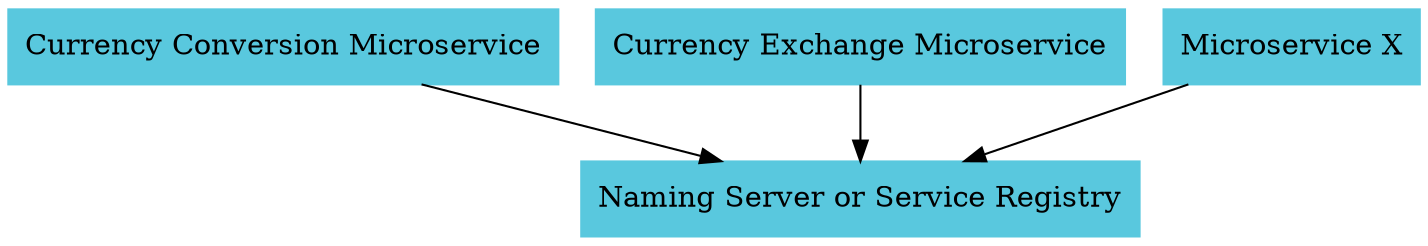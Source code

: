 digraph architecture {
  rankdir = TB;
  node[shape=component]
  node[shape=record]
  node[style=filled,color="#59C8DE"];
  {rank=same; CurrencyCalculationService, CurrencyExchangeService};
  CurrencyExchangeService -> NamingServer;
  CurrencyCalculationService -> NamingServer;
  MicroserviceX -> NamingServer
  CurrencyCalculationService[label=<Currency Conversion Microservice>];
  CurrencyExchangeService[label=<Currency Exchange Microservice>];
  MicroserviceX[label=<Microservice X>]
  NamingServer[label=<Naming Server or Service Registry>]
}